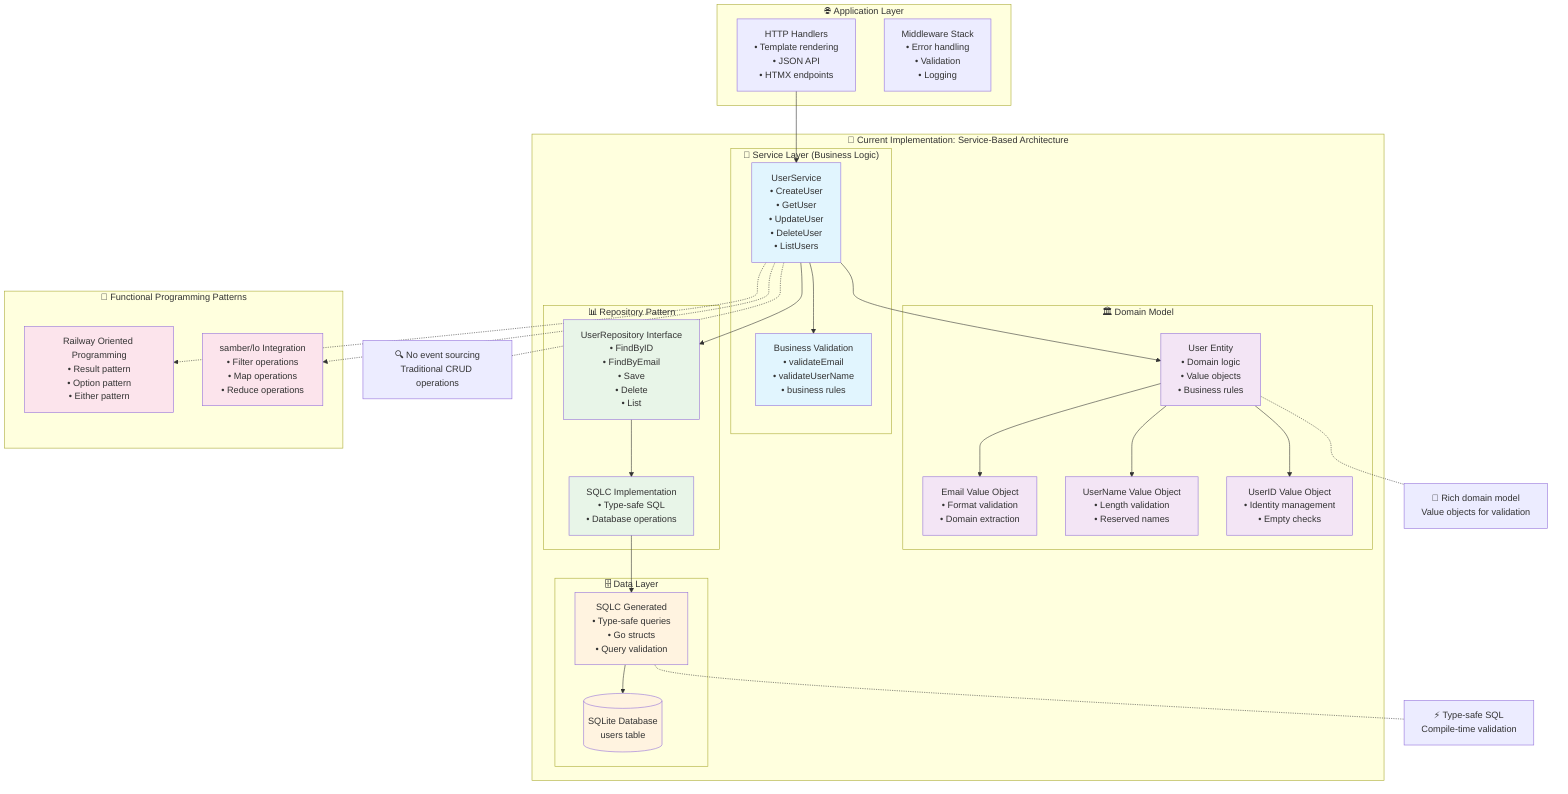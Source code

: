 graph TB
    subgraph "🎯 Current Implementation: Service-Based Architecture"
        subgraph "📝 Service Layer (Business Logic)"
            USER_SERVICE[UserService<br/>• CreateUser<br/>• GetUser<br/>• UpdateUser<br/>• DeleteUser<br/>• ListUsers]
            VALIDATION[Business Validation<br/>• validateEmail<br/>• validateUserName<br/>• business rules]
        end
        
        subgraph "🏛️ Domain Model"
            USER_ENTITY[User Entity<br/>• Domain logic<br/>• Value objects<br/>• Business rules]
            EMAIL_VO[Email Value Object<br/>• Format validation<br/>• Domain extraction]
            USERNAME_VO[UserName Value Object<br/>• Length validation<br/>• Reserved names]
            USER_ID_VO[UserID Value Object<br/>• Identity management<br/>• Empty checks]
        end
        
        subgraph "📊 Repository Pattern"
            USER_REPO_INTERFACE[UserRepository Interface<br/>• FindByID<br/>• FindByEmail<br/>• Save<br/>• Delete<br/>• List]
            USER_REPO_IMPL[SQLC Implementation<br/>• Type-safe SQL<br/>• Database operations]
        end
        
        subgraph "🗄️ Data Layer"
            SQLITE_DB[(SQLite Database<br/>users table)]
            SQLC_GENERATED[SQLC Generated<br/>• Type-safe queries<br/>• Go structs<br/>• Query validation]
        end
    end
    
    subgraph "🔄 Functional Programming Patterns"
        RAILWAY_ORP[Railway Oriented Programming<br/>• Result pattern<br/>• Option pattern<br/>• Either pattern]
        SAMBER_LO[samber/lo Integration<br/>• Filter operations<br/>• Map operations<br/>• Reduce operations]
    end
    
    subgraph "🌐 Application Layer"
        HTTP_HANDLERS[HTTP Handlers<br/>• Template rendering<br/>• JSON API<br/>• HTMX endpoints]
        MIDDLEWARE[Middleware Stack<br/>• Error handling<br/>• Validation<br/>• Logging]
    end
    
    %% Flow Connections
    HTTP_HANDLERS --> USER_SERVICE
    USER_SERVICE --> VALIDATION
    USER_SERVICE --> USER_ENTITY
    USER_ENTITY --> EMAIL_VO
    USER_ENTITY --> USERNAME_VO
    USER_ENTITY --> USER_ID_VO
    USER_SERVICE --> USER_REPO_INTERFACE
    USER_REPO_INTERFACE --> USER_REPO_IMPL
    USER_REPO_IMPL --> SQLC_GENERATED
    SQLC_GENERATED --> SQLITE_DB
    
    %% Functional Programming Integration
    USER_SERVICE -.-> RAILWAY_ORP
    USER_SERVICE -.-> SAMBER_LO
    
    %% Styling
    classDef serviceClass fill:#e1f5fe
    classDef domainClass fill:#f3e5f5
    classDef repoClass fill:#e8f5e8
    classDef dataClass fill:#fff3e0
    classDef functionalClass fill:#fce4ec
    
    class USER_SERVICE,VALIDATION serviceClass
    class USER_ENTITY,EMAIL_VO,USERNAME_VO,USER_ID_VO domainClass
    class USER_REPO_INTERFACE,USER_REPO_IMPL repoClass
    class SQLITE_DB,SQLC_GENERATED dataClass
    class RAILWAY_ORP,SAMBER_LO functionalClass
    
    %% Notes
    USER_SERVICE -.- NOTE1[🔍 No event sourcing<br/>Traditional CRUD operations]
    USER_ENTITY -.- NOTE2[🎯 Rich domain model<br/>Value objects for validation]
    SQLC_GENERATED -.- NOTE3[⚡ Type-safe SQL<br/>Compile-time validation]